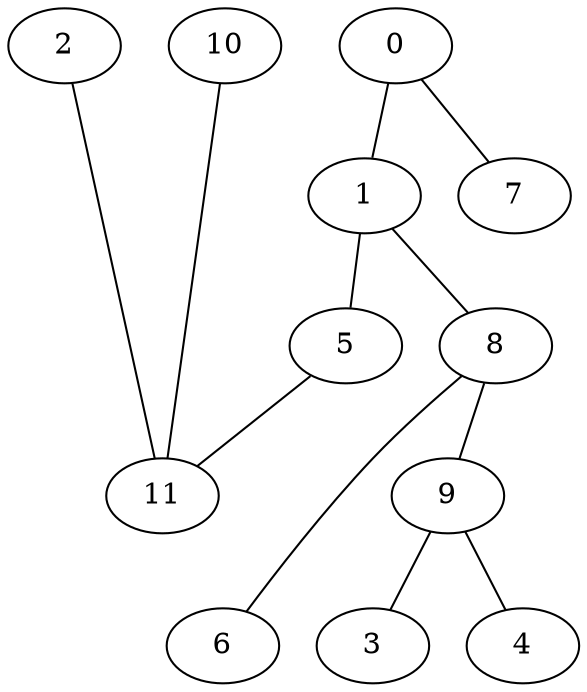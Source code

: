 strict graph {


	"1" [  weight=0 ];

	"1" -- "8" [  weight=0 ];

	"1" -- "5" [  weight=0 ];

	"1" [  weight=0 ];

	"8" [  weight=0 ];

	"8" -- "1" [  weight=0 ];

	"8" -- "6" [  weight=0 ];

	"8" -- "9" [  weight=0 ];

	"9" [  weight=0 ];

	"9" -- "8" [  weight=0 ];

	"9" -- "3" [  weight=0 ];

	"9" -- "4" [  weight=0 ];

	"5" [  weight=0 ];

	"5" -- "1" [  weight=0 ];

	"5" -- "11" [  weight=0 ];

	"6" [  weight=0 ];

	"6" -- "8" [  weight=0 ];

	"0" [  weight=0 ];

	"0" -- "1" [  weight=0 ];

	"0" -- "7" [  weight=0 ];

	"2" [  weight=0 ];

	"2" -- "11" [  weight=0 ];

	"10" [  weight=0 ];

	"10" -- "11" [  weight=0 ];

	"3" [  weight=0 ];

	"3" -- "9" [  weight=0 ];

	"4" [  weight=0 ];

	"4" -- "9" [  weight=0 ];

	"11" [  weight=0 ];

	"11" -- "5" [  weight=0 ];

	"11" -- "2" [  weight=0 ];

	"11" -- "10" [  weight=0 ];

	"7" [  weight=0 ];

	"7" [  weight=0 ];

}
